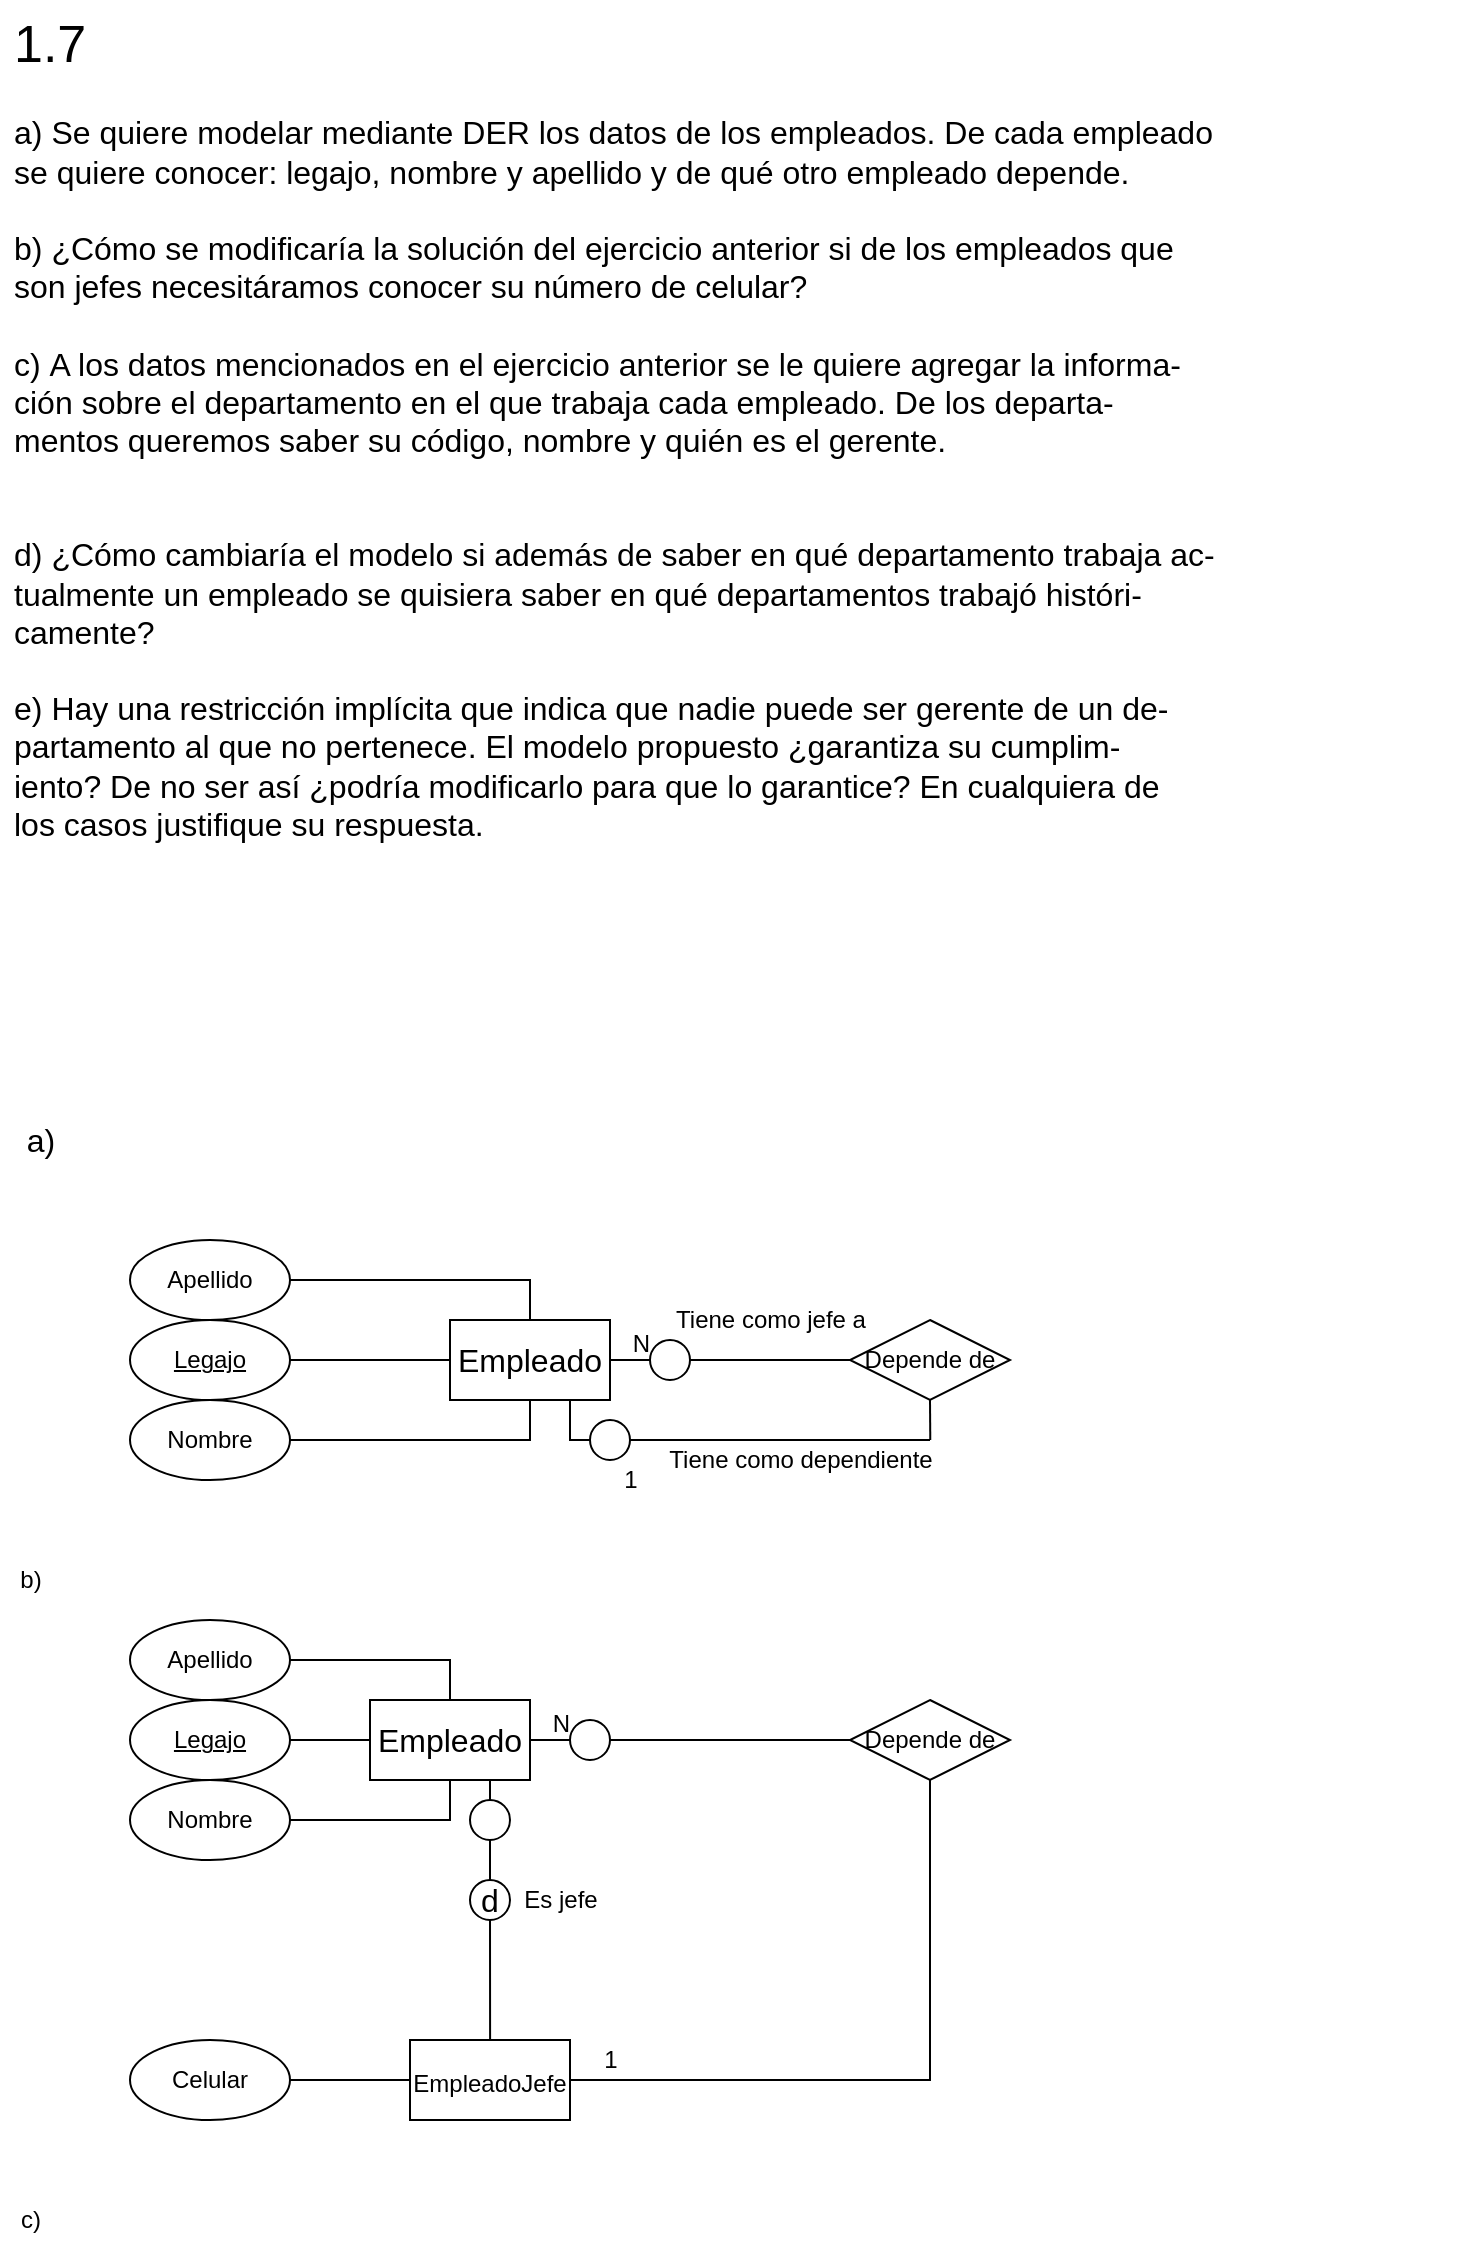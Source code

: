 <mxfile version="15.8.3" type="github">
  <diagram id="AnAAGf5-JPKwQXKPZrEY" name="Page-1">
    <mxGraphModel dx="721" dy="491" grid="1" gridSize="10" guides="1" tooltips="1" connect="1" arrows="1" fold="1" page="1" pageScale="1" pageWidth="850" pageHeight="1100" math="0" shadow="0">
      <root>
        <mxCell id="0" />
        <mxCell id="1" parent="0" />
        <mxCell id="YL8E_OUzaNQfcNUTeiFk-1" value="&lt;div&gt;&lt;span style=&quot;left: 175.963px ; top: 1633.13px ; font-size: 24px ; font-family: sans-serif ; transform: scalex(1.095)&quot; dir=&quot;ltr&quot;&gt;&lt;font style=&quot;font-size: 26px&quot;&gt;1.7&lt;/font&gt;&lt;br&gt;&lt;/span&gt;&lt;/div&gt;&lt;div style=&quot;font-size: 16px&quot;&gt;&lt;font style=&quot;font-size: 16px&quot;&gt;&lt;br&gt;&lt;/font&gt;&lt;/div&gt;&lt;div style=&quot;font-size: 16px&quot;&gt;&lt;font style=&quot;font-size: 16px&quot;&gt;&lt;span style=&quot;left: 250.342px ; top: 1633.13px ; font-family: sans-serif ; transform: scalex(0.988)&quot; dir=&quot;ltr&quot;&gt;a)&lt;/span&gt;&lt;span style=&quot;left: 282.765px ; top: 1633.13px ; font-family: sans-serif&quot; dir=&quot;ltr&quot;&gt; &lt;/span&gt;&lt;span style=&quot;left: 295.866px ; top: 1633.13px ; font-family: sans-serif ; transform: scalex(1.002)&quot; dir=&quot;ltr&quot;&gt;Se quiere modelar mediante DER los datos de los empleados. De cada empleado&lt;/span&gt;&lt;/font&gt;&lt;/div&gt;&lt;font style=&quot;font-size: 16px&quot;&gt;&lt;span style=&quot;left: 295.855px ; top: 1667.27px ; font-family: sans-serif ; transform: scalex(1.008)&quot; dir=&quot;ltr&quot;&gt;se quiere conocer: legajo, nombre y apellido y de qué otro empleado depende.&lt;/span&gt;&lt;br&gt;&lt;/font&gt;&lt;div style=&quot;font-size: 16px&quot;&gt;&lt;font style=&quot;font-size: 16px&quot;&gt;&lt;span style=&quot;left: 249.305px ; top: 1710.98px ; font-family: sans-serif ; transform: scalex(1.003)&quot; dir=&quot;ltr&quot;&gt;&lt;br&gt;&lt;/span&gt;&lt;/font&gt;&lt;/div&gt;&lt;div style=&quot;font-size: 16px&quot;&gt;&lt;font style=&quot;font-size: 16px&quot;&gt;&lt;span style=&quot;left: 249.305px ; top: 1710.98px ; font-family: sans-serif ; transform: scalex(1.003)&quot; dir=&quot;ltr&quot;&gt;b)&lt;/span&gt;&lt;span style=&quot;left: 282.765px ; top: 1710.98px ; font-family: sans-serif&quot; dir=&quot;ltr&quot;&gt; &lt;/span&gt;&lt;span style=&quot;left: 295.866px ; top: 1710.98px ; font-family: sans-serif ; transform: scalex(1.032)&quot; dir=&quot;ltr&quot;&gt;¿Cómo se modificaría la solución del ejercicio anterior si de los empleados que&lt;/span&gt;&lt;/font&gt;&lt;/div&gt;&lt;div style=&quot;font-size: 16px&quot;&gt;&lt;font style=&quot;font-size: 16px&quot;&gt;&lt;span style=&quot;left: 295.855px ; top: 1745.12px ; font-family: sans-serif ; transform: scalex(1.008)&quot; dir=&quot;ltr&quot;&gt;son jefes necesitáramos conocer su número de celular?&lt;/span&gt;&lt;/font&gt;&lt;/div&gt;&lt;div style=&quot;font-size: 16px&quot;&gt;&lt;font style=&quot;font-size: 16px&quot;&gt;&lt;span style=&quot;left: 251.189px ; top: 1788.83px ; font-family: sans-serif ; transform: scalex(1.007)&quot; dir=&quot;ltr&quot;&gt;&lt;br&gt;&lt;/span&gt;&lt;/font&gt;&lt;/div&gt;&lt;div style=&quot;font-size: 16px&quot;&gt;&lt;font style=&quot;font-size: 16px&quot;&gt;&lt;span style=&quot;left: 251.189px ; top: 1788.83px ; font-family: sans-serif ; transform: scalex(1.007)&quot; dir=&quot;ltr&quot;&gt;c)&lt;/span&gt;&lt;span style=&quot;left: 282.764px ; top: 1788.83px ; font-family: sans-serif&quot; dir=&quot;ltr&quot;&gt; &lt;/span&gt;&lt;span style=&quot;left: 295.865px ; top: 1788.83px ; font-family: sans-serif ; transform: scalex(1.015)&quot; dir=&quot;ltr&quot;&gt;A los datos mencionados en el ejercicio anterior se le quiere agregar la informa-&lt;/span&gt;&lt;/font&gt;&lt;/div&gt;&lt;font style=&quot;font-size: 16px&quot;&gt;&lt;span style=&quot;left: 295.855px ; top: 1822.97px ; font-family: sans-serif ; transform: scalex(1.026)&quot; dir=&quot;ltr&quot;&gt;ción&lt;/span&gt;&lt;span style=&quot;left: 345.951px ; top: 1822.97px ; font-family: sans-serif&quot; dir=&quot;ltr&quot;&gt; &lt;/span&gt;&lt;span style=&quot;left: 355.942px ; top: 1822.97px ; font-family: sans-serif ; transform: scalex(1.019)&quot; dir=&quot;ltr&quot;&gt;sobre&lt;/span&gt;&lt;span style=&quot;left: 422.509px ; top: 1822.97px ; font-family: sans-serif&quot; dir=&quot;ltr&quot;&gt; &lt;/span&gt;&lt;span style=&quot;left: 432.476px ; top: 1822.97px ; font-family: sans-serif ; transform: scalex(1.021)&quot; dir=&quot;ltr&quot;&gt;el&lt;/span&gt;&lt;span style=&quot;left: 453.966px ; top: 1822.97px ; font-family: sans-serif&quot; dir=&quot;ltr&quot;&gt; &lt;/span&gt;&lt;span style=&quot;left: 463.957px ; top: 1822.97px ; font-family: sans-serif ; transform: scalex(0.999)&quot; dir=&quot;ltr&quot;&gt;departamento&lt;/span&gt;&lt;span style=&quot;left: 632.011px ; top: 1822.97px ; font-family: sans-serif&quot; dir=&quot;ltr&quot;&gt; &lt;/span&gt;&lt;span style=&quot;left: 642.002px ; top: 1822.97px ; font-family: sans-serif ; transform: scalex(0.99)&quot; dir=&quot;ltr&quot;&gt;en&lt;/span&gt;&lt;span style=&quot;left: 671.127px ; top: 1822.97px ; font-family: sans-serif&quot; dir=&quot;ltr&quot;&gt; &lt;/span&gt;&lt;span style=&quot;left: 681.094px ; top: 1822.97px ; font-family: sans-serif ; transform: scalex(1.021)&quot; dir=&quot;ltr&quot;&gt;el&lt;/span&gt;&lt;span style=&quot;left: 702.584px ; top: 1822.97px ; font-family: sans-serif&quot; dir=&quot;ltr&quot;&gt; &lt;/span&gt;&lt;span style=&quot;left: 712.575px ; top: 1822.97px ; font-family: sans-serif ; transform: scalex(0.996)&quot; dir=&quot;ltr&quot;&gt;que&lt;/span&gt;&lt;span style=&quot;left: 756.78px ; top: 1822.97px ; font-family: sans-serif&quot; dir=&quot;ltr&quot;&gt; &lt;/span&gt;&lt;span style=&quot;left: 766.771px ; top: 1822.97px ; font-family: sans-serif ; transform: scalex(1.018)&quot; dir=&quot;ltr&quot;&gt;trabaja&lt;/span&gt;&lt;span style=&quot;left: 852.023px ; top: 1822.97px ; font-family: sans-serif&quot; dir=&quot;ltr&quot;&gt; &lt;/span&gt;&lt;span style=&quot;left: 861.99px ; top: 1822.97px ; font-family: sans-serif ; transform: scalex(0.993)&quot; dir=&quot;ltr&quot;&gt;cada&lt;/span&gt;&lt;span style=&quot;left: 918.354px ; top: 1822.97px ; font-family: sans-serif&quot; dir=&quot;ltr&quot;&gt; &lt;/span&gt;&lt;span style=&quot;left: 928.345px ; top: 1822.97px ; font-family: sans-serif ; transform: scalex(0.991)&quot; dir=&quot;ltr&quot;&gt;empleado.&lt;/span&gt;&lt;span style=&quot;left: 1051.58px ; top: 1822.97px ; font-family: sans-serif&quot; dir=&quot;ltr&quot;&gt; &lt;/span&gt;&lt;span style=&quot;left: 1068.34px ; top: 1822.97px ; font-family: sans-serif ; transform: scalex(1.006)&quot; dir=&quot;ltr&quot;&gt;De&lt;/span&gt;&lt;span style=&quot;left: 1101.18px ; top: 1822.97px ; font-family: sans-serif&quot; dir=&quot;ltr&quot;&gt; &lt;/span&gt;&lt;span style=&quot;left: 1111.17px ; top: 1822.97px ; font-family: sans-serif ; transform: scalex(1.017)&quot; dir=&quot;ltr&quot;&gt;los&lt;/span&gt;&lt;span style=&quot;left: 1144.99px ; top: 1822.97px ; font-family: sans-serif&quot; dir=&quot;ltr&quot;&gt; &lt;/span&gt;&lt;span style=&quot;left: 1154.95px ; top: 1822.97px ; font-family: sans-serif ; transform: scalex(1.002)&quot; dir=&quot;ltr&quot;&gt;departa-&lt;/span&gt;&lt;br&gt;&lt;/font&gt;&lt;div style=&quot;font-size: 16px&quot;&gt;&lt;font style=&quot;font-size: 16px&quot;&gt;&lt;span style=&quot;left: 295.855px ; top: 1857.12px ; font-family: sans-serif ; transform: scalex(1.004)&quot; dir=&quot;ltr&quot;&gt;mentos queremos saber su código, nombre y quién es el gerente.&lt;/span&gt;&lt;/font&gt;&lt;/div&gt;&lt;div style=&quot;font-size: 16px&quot;&gt;&lt;font style=&quot;font-size: 16px&quot;&gt;&lt;span style=&quot;left: 295.855px ; top: 1857.12px ; font-family: sans-serif ; transform: scalex(1.004)&quot; dir=&quot;ltr&quot;&gt;&lt;br&gt;&lt;/span&gt;&lt;/font&gt;&lt;/div&gt;&lt;div style=&quot;font-size: 16px&quot;&gt;&lt;font style=&quot;font-size: 16px&quot;&gt;&lt;span style=&quot;left: 295.855px ; top: 1857.12px ; font-family: sans-serif ; transform: scalex(1.004)&quot; dir=&quot;ltr&quot;&gt;&lt;br&gt;&lt;/span&gt;&lt;/font&gt;&lt;/div&gt;&lt;div style=&quot;font-size: 16px&quot;&gt;&lt;font style=&quot;font-size: 16px&quot;&gt;&lt;span style=&quot;left: 249.305px ; top: 236.565px ; font-family: sans-serif ; transform: scalex(1.003)&quot; dir=&quot;ltr&quot;&gt;d)&lt;/span&gt;&lt;span style=&quot;left: 282.765px ; top: 236.565px ; font-family: sans-serif&quot; dir=&quot;ltr&quot;&gt; &lt;/span&gt;&lt;span style=&quot;left: 295.866px ; top: 236.565px ; font-family: sans-serif ; transform: scalex(0.994)&quot; dir=&quot;ltr&quot;&gt;¿Cómo cambiaría el modelo si además de saber en qué departamento trabaja ac-&lt;/span&gt;&lt;br&gt;&lt;span style=&quot;left: 295.855px ; top: 270.71px ; font-family: sans-serif ; transform: scalex(1.011)&quot; dir=&quot;ltr&quot;&gt;tualmente un empleado se quisiera saber en qué departamentos trabajó históri-&lt;/span&gt;&lt;br&gt;&lt;span style=&quot;left: 295.855px ; top: 304.855px ; font-family: sans-serif ; transform: scalex(0.989)&quot; dir=&quot;ltr&quot;&gt;camente?&lt;/span&gt;&lt;/font&gt;&lt;/div&gt;&lt;div style=&quot;font-size: 16px&quot;&gt;&lt;font style=&quot;font-size: 16px&quot;&gt;&lt;span style=&quot;left: 250.435px ; top: 348.561px ; font-family: sans-serif ; transform: scalex(0.983)&quot; dir=&quot;ltr&quot;&gt;&lt;br&gt;&lt;/span&gt;&lt;/font&gt;&lt;/div&gt;&lt;div style=&quot;font-size: 16px&quot;&gt;&lt;font style=&quot;font-size: 16px&quot;&gt;&lt;span style=&quot;left: 250.435px ; top: 348.561px ; font-family: sans-serif ; transform: scalex(0.983)&quot; dir=&quot;ltr&quot;&gt;e)&lt;/span&gt;&lt;span style=&quot;left: 282.764px ; top: 348.561px ; font-family: sans-serif&quot; dir=&quot;ltr&quot;&gt; &lt;/span&gt;&lt;span style=&quot;left: 295.866px ; top: 348.561px ; font-family: sans-serif ; transform: scalex(1.026)&quot; dir=&quot;ltr&quot;&gt;Hay una restricción implícita que indica que nadie puede ser gerente de un de-&lt;/span&gt;&lt;br&gt;&lt;span style=&quot;left: 295.855px ; top: 382.706px ; font-family: sans-serif ; transform: scalex(1.024)&quot; dir=&quot;ltr&quot;&gt;partamento al que no pertenece.&lt;/span&gt;&lt;span style=&quot;left: 695.798px ; top: 382.706px ; font-family: sans-serif&quot; dir=&quot;ltr&quot;&gt; &lt;/span&gt;&lt;span style=&quot;left: 711.349px ; top: 382.706px ; font-family: sans-serif ; transform: scalex(1.034)&quot; dir=&quot;ltr&quot;&gt;El modelo propuesto ¿garantiza su cumplim-&lt;/span&gt;&lt;br&gt;&lt;span style=&quot;left: 295.855px ; top: 416.851px ; font-family: sans-serif ; transform: scalex(1.014)&quot; dir=&quot;ltr&quot;&gt;iento? De no ser así ¿podría modificarlo para que lo garantice? En cualquiera de&lt;/span&gt;&lt;br&gt;&lt;span style=&quot;left: 295.855px ; top: 450.993px ; font-family: sans-serif ; transform: scalex(1.009)&quot; dir=&quot;ltr&quot;&gt;los casos justifique su respuesta.&lt;/span&gt;&lt;/font&gt;&lt;font style=&quot;font-size: 16px&quot;&gt;&lt;span style=&quot;left: 295.855px ; top: 1857.12px ; font-family: sans-serif ; transform: scalex(1.004)&quot; dir=&quot;ltr&quot;&gt;&lt;/span&gt;&lt;/font&gt;&lt;/div&gt;" style="text;whiteSpace=wrap;html=1;" parent="1" vertex="1">
          <mxGeometry x="20" y="20" width="730" height="540" as="geometry" />
        </mxCell>
        <mxCell id="A_Vwg7Srse7Gccm00eQH-11" style="edgeStyle=orthogonalEdgeStyle;rounded=0;orthogonalLoop=1;jettySize=auto;html=1;exitX=1;exitY=0.5;exitDx=0;exitDy=0;entryX=0;entryY=0.5;entryDx=0;entryDy=0;fontSize=16;endArrow=none;endFill=0;startArrow=none;" parent="1" source="kyy_RmjAOCptA2ulvK3X-5" target="A_Vwg7Srse7Gccm00eQH-10" edge="1">
          <mxGeometry relative="1" as="geometry" />
        </mxCell>
        <mxCell id="A_Vwg7Srse7Gccm00eQH-13" style="edgeStyle=orthogonalEdgeStyle;rounded=0;orthogonalLoop=1;jettySize=auto;html=1;exitX=0.75;exitY=1;exitDx=0;exitDy=0;fontSize=16;endArrow=none;endFill=0;startArrow=none;" parent="1" source="kyy_RmjAOCptA2ulvK3X-3" edge="1">
          <mxGeometry relative="1" as="geometry">
            <mxPoint x="480" y="740" as="targetPoint" />
            <Array as="points">
              <mxPoint x="300" y="740" />
              <mxPoint x="450" y="740" />
            </Array>
          </mxGeometry>
        </mxCell>
        <mxCell id="A_Vwg7Srse7Gccm00eQH-1" value="Empleado" style="whiteSpace=wrap;html=1;fontSize=16;" parent="1" vertex="1">
          <mxGeometry x="240" y="680" width="80" height="40" as="geometry" />
        </mxCell>
        <mxCell id="A_Vwg7Srse7Gccm00eQH-8" style="edgeStyle=orthogonalEdgeStyle;rounded=0;orthogonalLoop=1;jettySize=auto;html=1;exitX=1;exitY=0.5;exitDx=0;exitDy=0;entryX=0;entryY=0.5;entryDx=0;entryDy=0;fontSize=16;endArrow=none;endFill=0;" parent="1" source="A_Vwg7Srse7Gccm00eQH-2" target="A_Vwg7Srse7Gccm00eQH-1" edge="1">
          <mxGeometry relative="1" as="geometry" />
        </mxCell>
        <mxCell id="A_Vwg7Srse7Gccm00eQH-2" value="&lt;u&gt;Legajo&lt;/u&gt;" style="ellipse;whiteSpace=wrap;html=1;align=center;fontSize=12;" parent="1" vertex="1">
          <mxGeometry x="80" y="680" width="80" height="40" as="geometry" />
        </mxCell>
        <mxCell id="A_Vwg7Srse7Gccm00eQH-9" style="edgeStyle=orthogonalEdgeStyle;rounded=0;orthogonalLoop=1;jettySize=auto;html=1;exitX=1;exitY=0.5;exitDx=0;exitDy=0;entryX=0.5;entryY=1;entryDx=0;entryDy=0;fontSize=16;endArrow=none;endFill=0;" parent="1" source="A_Vwg7Srse7Gccm00eQH-3" target="A_Vwg7Srse7Gccm00eQH-1" edge="1">
          <mxGeometry relative="1" as="geometry" />
        </mxCell>
        <mxCell id="A_Vwg7Srse7Gccm00eQH-3" value="Nombre" style="ellipse;whiteSpace=wrap;html=1;align=center;fontSize=12;" parent="1" vertex="1">
          <mxGeometry x="80" y="720" width="80" height="40" as="geometry" />
        </mxCell>
        <mxCell id="A_Vwg7Srse7Gccm00eQH-7" style="edgeStyle=orthogonalEdgeStyle;rounded=0;orthogonalLoop=1;jettySize=auto;html=1;exitX=1;exitY=0.5;exitDx=0;exitDy=0;entryX=0.5;entryY=0;entryDx=0;entryDy=0;fontSize=16;endArrow=none;endFill=0;" parent="1" source="A_Vwg7Srse7Gccm00eQH-4" target="A_Vwg7Srse7Gccm00eQH-1" edge="1">
          <mxGeometry relative="1" as="geometry" />
        </mxCell>
        <mxCell id="A_Vwg7Srse7Gccm00eQH-4" value="Apellido" style="ellipse;whiteSpace=wrap;html=1;align=center;fontSize=12;" parent="1" vertex="1">
          <mxGeometry x="80" y="640" width="80" height="40" as="geometry" />
        </mxCell>
        <mxCell id="A_Vwg7Srse7Gccm00eQH-5" value="&lt;font style=&quot;font-size: 16px&quot;&gt;a)&lt;/font&gt;" style="text;html=1;align=center;verticalAlign=middle;resizable=0;points=[];autosize=1;strokeColor=none;fillColor=none;" parent="1" vertex="1">
          <mxGeometry x="20" y="580" width="30" height="20" as="geometry" />
        </mxCell>
        <mxCell id="A_Vwg7Srse7Gccm00eQH-14" style="edgeStyle=orthogonalEdgeStyle;rounded=0;orthogonalLoop=1;jettySize=auto;html=1;exitX=0.5;exitY=1;exitDx=0;exitDy=0;fontSize=16;endArrow=none;endFill=0;" parent="1" source="A_Vwg7Srse7Gccm00eQH-10" edge="1">
          <mxGeometry relative="1" as="geometry">
            <mxPoint x="480.143" y="740" as="targetPoint" />
          </mxGeometry>
        </mxCell>
        <mxCell id="A_Vwg7Srse7Gccm00eQH-10" value="Depende de" style="shape=rhombus;perimeter=rhombusPerimeter;whiteSpace=wrap;html=1;align=center;fontSize=12;" parent="1" vertex="1">
          <mxGeometry x="440" y="680" width="80" height="40" as="geometry" />
        </mxCell>
        <mxCell id="kyy_RmjAOCptA2ulvK3X-1" value="1" style="text;html=1;align=center;verticalAlign=middle;resizable=0;points=[];autosize=1;strokeColor=none;fillColor=none;fontSize=12;" vertex="1" parent="1">
          <mxGeometry x="320" y="750" width="20" height="20" as="geometry" />
        </mxCell>
        <mxCell id="kyy_RmjAOCptA2ulvK3X-2" value="N" style="resizable=0;html=1;align=right;verticalAlign=bottom;fontSize=12;" connectable="0" vertex="1" parent="1">
          <mxGeometry x="1" relative="1" as="geometry">
            <mxPoint x="340" y="700" as="offset" />
          </mxGeometry>
        </mxCell>
        <mxCell id="kyy_RmjAOCptA2ulvK3X-4" value="" style="edgeStyle=orthogonalEdgeStyle;rounded=0;orthogonalLoop=1;jettySize=auto;html=1;exitX=0.75;exitY=1;exitDx=0;exitDy=0;fontSize=16;endArrow=none;endFill=0;" edge="1" parent="1" source="A_Vwg7Srse7Gccm00eQH-1" target="kyy_RmjAOCptA2ulvK3X-3">
          <mxGeometry relative="1" as="geometry">
            <mxPoint x="480" y="740" as="targetPoint" />
            <Array as="points" />
            <mxPoint x="300" y="720" as="sourcePoint" />
          </mxGeometry>
        </mxCell>
        <mxCell id="kyy_RmjAOCptA2ulvK3X-3" value="" style="ellipse;whiteSpace=wrap;html=1;fontSize=16;" vertex="1" parent="1">
          <mxGeometry x="310" y="730" width="20" height="20" as="geometry" />
        </mxCell>
        <mxCell id="kyy_RmjAOCptA2ulvK3X-5" value="" style="ellipse;whiteSpace=wrap;html=1;fontSize=16;" vertex="1" parent="1">
          <mxGeometry x="340" y="690" width="20" height="20" as="geometry" />
        </mxCell>
        <mxCell id="kyy_RmjAOCptA2ulvK3X-6" value="" style="edgeStyle=orthogonalEdgeStyle;rounded=0;orthogonalLoop=1;jettySize=auto;html=1;exitX=1;exitY=0.5;exitDx=0;exitDy=0;entryX=0;entryY=0.5;entryDx=0;entryDy=0;fontSize=16;endArrow=none;endFill=0;" edge="1" parent="1" source="A_Vwg7Srse7Gccm00eQH-1" target="kyy_RmjAOCptA2ulvK3X-5">
          <mxGeometry relative="1" as="geometry">
            <mxPoint x="320.0" y="700" as="sourcePoint" />
            <mxPoint x="440" y="700" as="targetPoint" />
          </mxGeometry>
        </mxCell>
        <mxCell id="kyy_RmjAOCptA2ulvK3X-7" value="Tiene como jefe a" style="text;html=1;align=center;verticalAlign=middle;resizable=0;points=[];autosize=1;strokeColor=none;fillColor=none;" vertex="1" parent="1">
          <mxGeometry x="345" y="670" width="110" height="20" as="geometry" />
        </mxCell>
        <mxCell id="kyy_RmjAOCptA2ulvK3X-8" value="Tiene como dependiente" style="text;html=1;align=center;verticalAlign=middle;resizable=0;points=[];autosize=1;strokeColor=none;fillColor=none;" vertex="1" parent="1">
          <mxGeometry x="340" y="740" width="150" height="20" as="geometry" />
        </mxCell>
        <mxCell id="kyy_RmjAOCptA2ulvK3X-9" value="b)" style="text;html=1;align=center;verticalAlign=middle;resizable=0;points=[];autosize=1;strokeColor=none;fillColor=none;" vertex="1" parent="1">
          <mxGeometry x="15" y="800" width="30" height="20" as="geometry" />
        </mxCell>
        <mxCell id="kyy_RmjAOCptA2ulvK3X-46" style="edgeStyle=orthogonalEdgeStyle;rounded=0;orthogonalLoop=1;jettySize=auto;html=1;endArrow=none;endFill=0;startArrow=none;exitX=0.75;exitY=1;exitDx=0;exitDy=0;" edge="1" parent="1" source="kyy_RmjAOCptA2ulvK3X-13">
          <mxGeometry relative="1" as="geometry">
            <mxPoint x="260.048" y="1040" as="targetPoint" />
            <mxPoint x="260" y="940" as="sourcePoint" />
          </mxGeometry>
        </mxCell>
        <mxCell id="kyy_RmjAOCptA2ulvK3X-63" style="edgeStyle=orthogonalEdgeStyle;rounded=0;orthogonalLoop=1;jettySize=auto;html=1;exitX=1;exitY=0.5;exitDx=0;exitDy=0;entryX=0;entryY=0.5;entryDx=0;entryDy=0;endArrow=none;endFill=0;" edge="1" parent="1" source="kyy_RmjAOCptA2ulvK3X-13" target="kyy_RmjAOCptA2ulvK3X-62">
          <mxGeometry relative="1" as="geometry" />
        </mxCell>
        <mxCell id="kyy_RmjAOCptA2ulvK3X-13" value="Empleado" style="whiteSpace=wrap;html=1;fontSize=16;" vertex="1" parent="1">
          <mxGeometry x="200" y="870" width="80" height="40" as="geometry" />
        </mxCell>
        <mxCell id="kyy_RmjAOCptA2ulvK3X-14" style="edgeStyle=orthogonalEdgeStyle;rounded=0;orthogonalLoop=1;jettySize=auto;html=1;exitX=1;exitY=0.5;exitDx=0;exitDy=0;entryX=0;entryY=0.5;entryDx=0;entryDy=0;fontSize=16;endArrow=none;endFill=0;" edge="1" parent="1" source="kyy_RmjAOCptA2ulvK3X-15" target="kyy_RmjAOCptA2ulvK3X-13">
          <mxGeometry relative="1" as="geometry" />
        </mxCell>
        <mxCell id="kyy_RmjAOCptA2ulvK3X-15" value="&lt;u&gt;Legajo&lt;/u&gt;" style="ellipse;whiteSpace=wrap;html=1;align=center;fontSize=12;" vertex="1" parent="1">
          <mxGeometry x="80" y="870" width="80" height="40" as="geometry" />
        </mxCell>
        <mxCell id="kyy_RmjAOCptA2ulvK3X-16" style="edgeStyle=orthogonalEdgeStyle;rounded=0;orthogonalLoop=1;jettySize=auto;html=1;exitX=1;exitY=0.5;exitDx=0;exitDy=0;entryX=0.5;entryY=1;entryDx=0;entryDy=0;fontSize=16;endArrow=none;endFill=0;" edge="1" parent="1" source="kyy_RmjAOCptA2ulvK3X-17" target="kyy_RmjAOCptA2ulvK3X-13">
          <mxGeometry relative="1" as="geometry" />
        </mxCell>
        <mxCell id="kyy_RmjAOCptA2ulvK3X-17" value="Nombre" style="ellipse;whiteSpace=wrap;html=1;align=center;fontSize=12;" vertex="1" parent="1">
          <mxGeometry x="80" y="910" width="80" height="40" as="geometry" />
        </mxCell>
        <mxCell id="kyy_RmjAOCptA2ulvK3X-18" style="edgeStyle=orthogonalEdgeStyle;rounded=0;orthogonalLoop=1;jettySize=auto;html=1;exitX=1;exitY=0.5;exitDx=0;exitDy=0;entryX=0.5;entryY=0;entryDx=0;entryDy=0;fontSize=16;endArrow=none;endFill=0;" edge="1" parent="1" source="kyy_RmjAOCptA2ulvK3X-19" target="kyy_RmjAOCptA2ulvK3X-13">
          <mxGeometry relative="1" as="geometry" />
        </mxCell>
        <mxCell id="kyy_RmjAOCptA2ulvK3X-19" value="Apellido" style="ellipse;whiteSpace=wrap;html=1;align=center;fontSize=12;" vertex="1" parent="1">
          <mxGeometry x="80" y="830" width="80" height="40" as="geometry" />
        </mxCell>
        <mxCell id="kyy_RmjAOCptA2ulvK3X-47" value="d" style="ellipse;whiteSpace=wrap;html=1;fontSize=16;" vertex="1" parent="1">
          <mxGeometry x="250" y="960" width="20" height="20" as="geometry" />
        </mxCell>
        <mxCell id="kyy_RmjAOCptA2ulvK3X-52" value="Es jefe" style="text;html=1;align=center;verticalAlign=middle;resizable=0;points=[];autosize=1;strokeColor=none;fillColor=none;fontSize=12;" vertex="1" parent="1">
          <mxGeometry x="270" y="960" width="50" height="20" as="geometry" />
        </mxCell>
        <mxCell id="kyy_RmjAOCptA2ulvK3X-53" value="&lt;font style=&quot;font-size: 12px&quot;&gt;EmpleadoJefe&lt;/font&gt;" style="whiteSpace=wrap;html=1;fontSize=16;" vertex="1" parent="1">
          <mxGeometry x="220" y="1040" width="80" height="40" as="geometry" />
        </mxCell>
        <mxCell id="kyy_RmjAOCptA2ulvK3X-55" style="edgeStyle=orthogonalEdgeStyle;rounded=0;orthogonalLoop=1;jettySize=auto;html=1;entryX=0;entryY=0.5;entryDx=0;entryDy=0;endArrow=none;endFill=0;" edge="1" parent="1" source="kyy_RmjAOCptA2ulvK3X-54" target="kyy_RmjAOCptA2ulvK3X-53">
          <mxGeometry relative="1" as="geometry" />
        </mxCell>
        <mxCell id="kyy_RmjAOCptA2ulvK3X-54" value="Celular" style="ellipse;whiteSpace=wrap;html=1;align=center;fontSize=12;" vertex="1" parent="1">
          <mxGeometry x="80" y="1040" width="80" height="40" as="geometry" />
        </mxCell>
        <mxCell id="kyy_RmjAOCptA2ulvK3X-64" style="edgeStyle=orthogonalEdgeStyle;rounded=0;orthogonalLoop=1;jettySize=auto;html=1;entryX=1;entryY=0.5;entryDx=0;entryDy=0;endArrow=none;endFill=0;" edge="1" parent="1" source="kyy_RmjAOCptA2ulvK3X-62" target="kyy_RmjAOCptA2ulvK3X-53">
          <mxGeometry relative="1" as="geometry">
            <Array as="points">
              <mxPoint x="480" y="1060" />
            </Array>
          </mxGeometry>
        </mxCell>
        <mxCell id="kyy_RmjAOCptA2ulvK3X-62" value="Depende de" style="shape=rhombus;perimeter=rhombusPerimeter;whiteSpace=wrap;html=1;align=center;fontSize=12;" vertex="1" parent="1">
          <mxGeometry x="440" y="870" width="80" height="40" as="geometry" />
        </mxCell>
        <mxCell id="kyy_RmjAOCptA2ulvK3X-66" value="1" style="text;html=1;align=center;verticalAlign=middle;resizable=0;points=[];autosize=1;strokeColor=none;fillColor=none;fontSize=12;" vertex="1" parent="1">
          <mxGeometry x="310" y="1040" width="20" height="20" as="geometry" />
        </mxCell>
        <mxCell id="kyy_RmjAOCptA2ulvK3X-68" value="N" style="resizable=0;html=1;align=right;verticalAlign=bottom;fontSize=12;fillColor=default;gradientColor=none;" connectable="0" vertex="1" parent="1">
          <mxGeometry x="1" relative="1" as="geometry">
            <mxPoint x="300" y="890" as="offset" />
          </mxGeometry>
        </mxCell>
        <mxCell id="kyy_RmjAOCptA2ulvK3X-70" value="" style="ellipse;whiteSpace=wrap;html=1;fontSize=16;fillColor=default;gradientColor=none;" vertex="1" parent="1">
          <mxGeometry x="250" y="920" width="20" height="20" as="geometry" />
        </mxCell>
        <mxCell id="kyy_RmjAOCptA2ulvK3X-71" value="" style="ellipse;whiteSpace=wrap;html=1;fontSize=16;fillColor=default;gradientColor=none;" vertex="1" parent="1">
          <mxGeometry x="300" y="880" width="20" height="20" as="geometry" />
        </mxCell>
        <mxCell id="kyy_RmjAOCptA2ulvK3X-72" value="c)" style="text;html=1;align=center;verticalAlign=middle;resizable=0;points=[];autosize=1;strokeColor=none;fillColor=none;" vertex="1" parent="1">
          <mxGeometry x="15" y="1120" width="30" height="20" as="geometry" />
        </mxCell>
      </root>
    </mxGraphModel>
  </diagram>
</mxfile>
